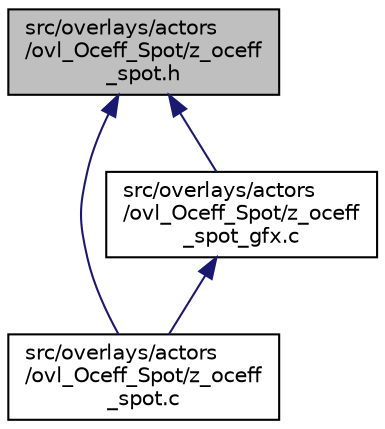 digraph "src/overlays/actors/ovl_Oceff_Spot/z_oceff_spot.h"
{
 // LATEX_PDF_SIZE
  edge [fontname="Helvetica",fontsize="10",labelfontname="Helvetica",labelfontsize="10"];
  node [fontname="Helvetica",fontsize="10",shape=record];
  Node1 [label="src/overlays/actors\l/ovl_Oceff_Spot/z_oceff\l_spot.h",height=0.2,width=0.4,color="black", fillcolor="grey75", style="filled", fontcolor="black",tooltip=" "];
  Node1 -> Node2 [dir="back",color="midnightblue",fontsize="10",style="solid",fontname="Helvetica"];
  Node2 [label="src/overlays/actors\l/ovl_Oceff_Spot/z_oceff\l_spot.c",height=0.2,width=0.4,color="black", fillcolor="white", style="filled",URL="$d8/dbc/z__oceff__spot_8c.html",tooltip=" "];
  Node1 -> Node3 [dir="back",color="midnightblue",fontsize="10",style="solid",fontname="Helvetica"];
  Node3 [label="src/overlays/actors\l/ovl_Oceff_Spot/z_oceff\l_spot_gfx.c",height=0.2,width=0.4,color="black", fillcolor="white", style="filled",URL="$d8/d87/z__oceff__spot__gfx_8c.html",tooltip=" "];
  Node3 -> Node2 [dir="back",color="midnightblue",fontsize="10",style="solid",fontname="Helvetica"];
}

